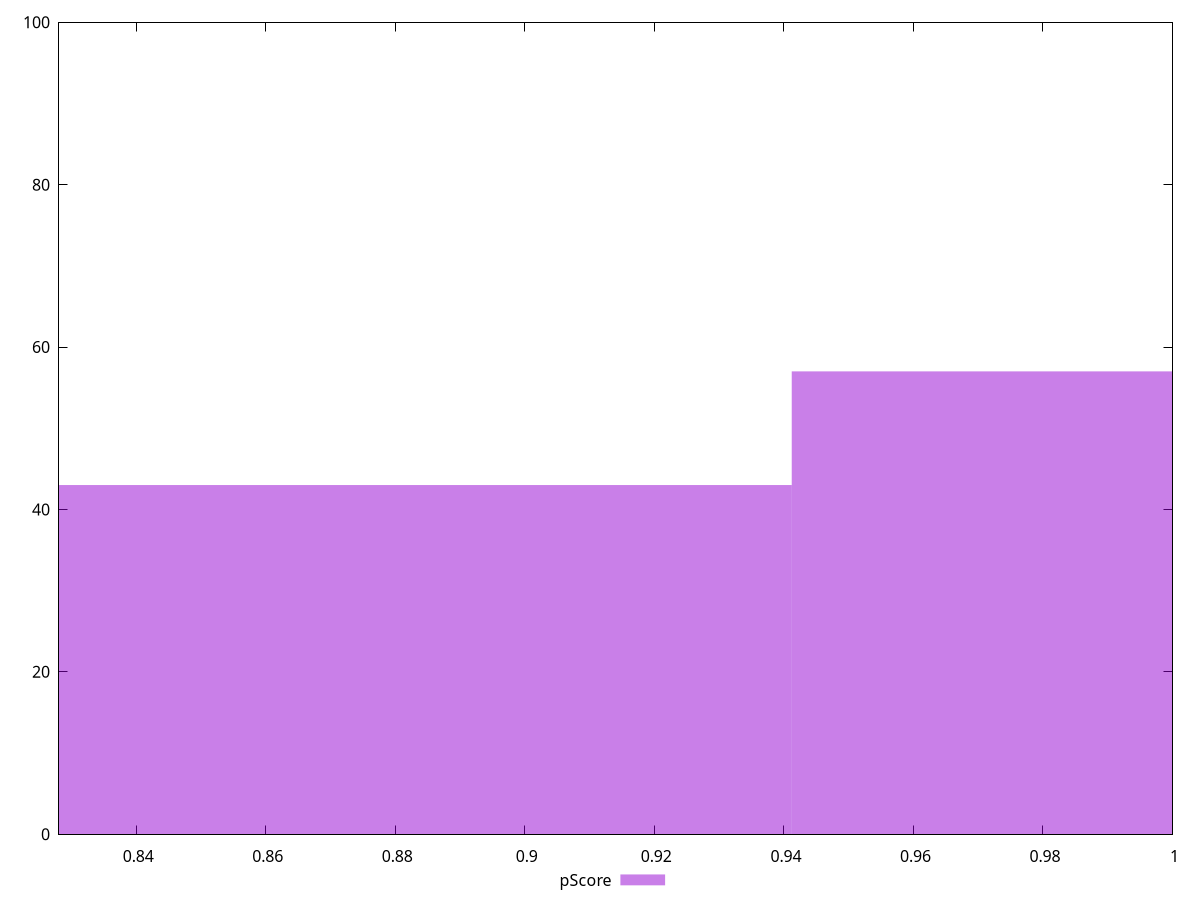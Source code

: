 reset

$pScore <<EOF
0.8366313301527029 43
1.0457891626908786 57
EOF

set key outside below
set boxwidth 0.20915783253817571
set xrange [0.8280724101476665:0.9999999652181568]
set yrange [0:100]
set trange [0:100]
set style fill transparent solid 0.5 noborder
set terminal svg size 640, 490 enhanced background rgb 'white'
set output "reports/report_00032_2021-02-25T10-28-15.087Z/cumulative-layout-shift/samples/card/pScore/histogram.svg"

plot $pScore title "pScore" with boxes

reset
